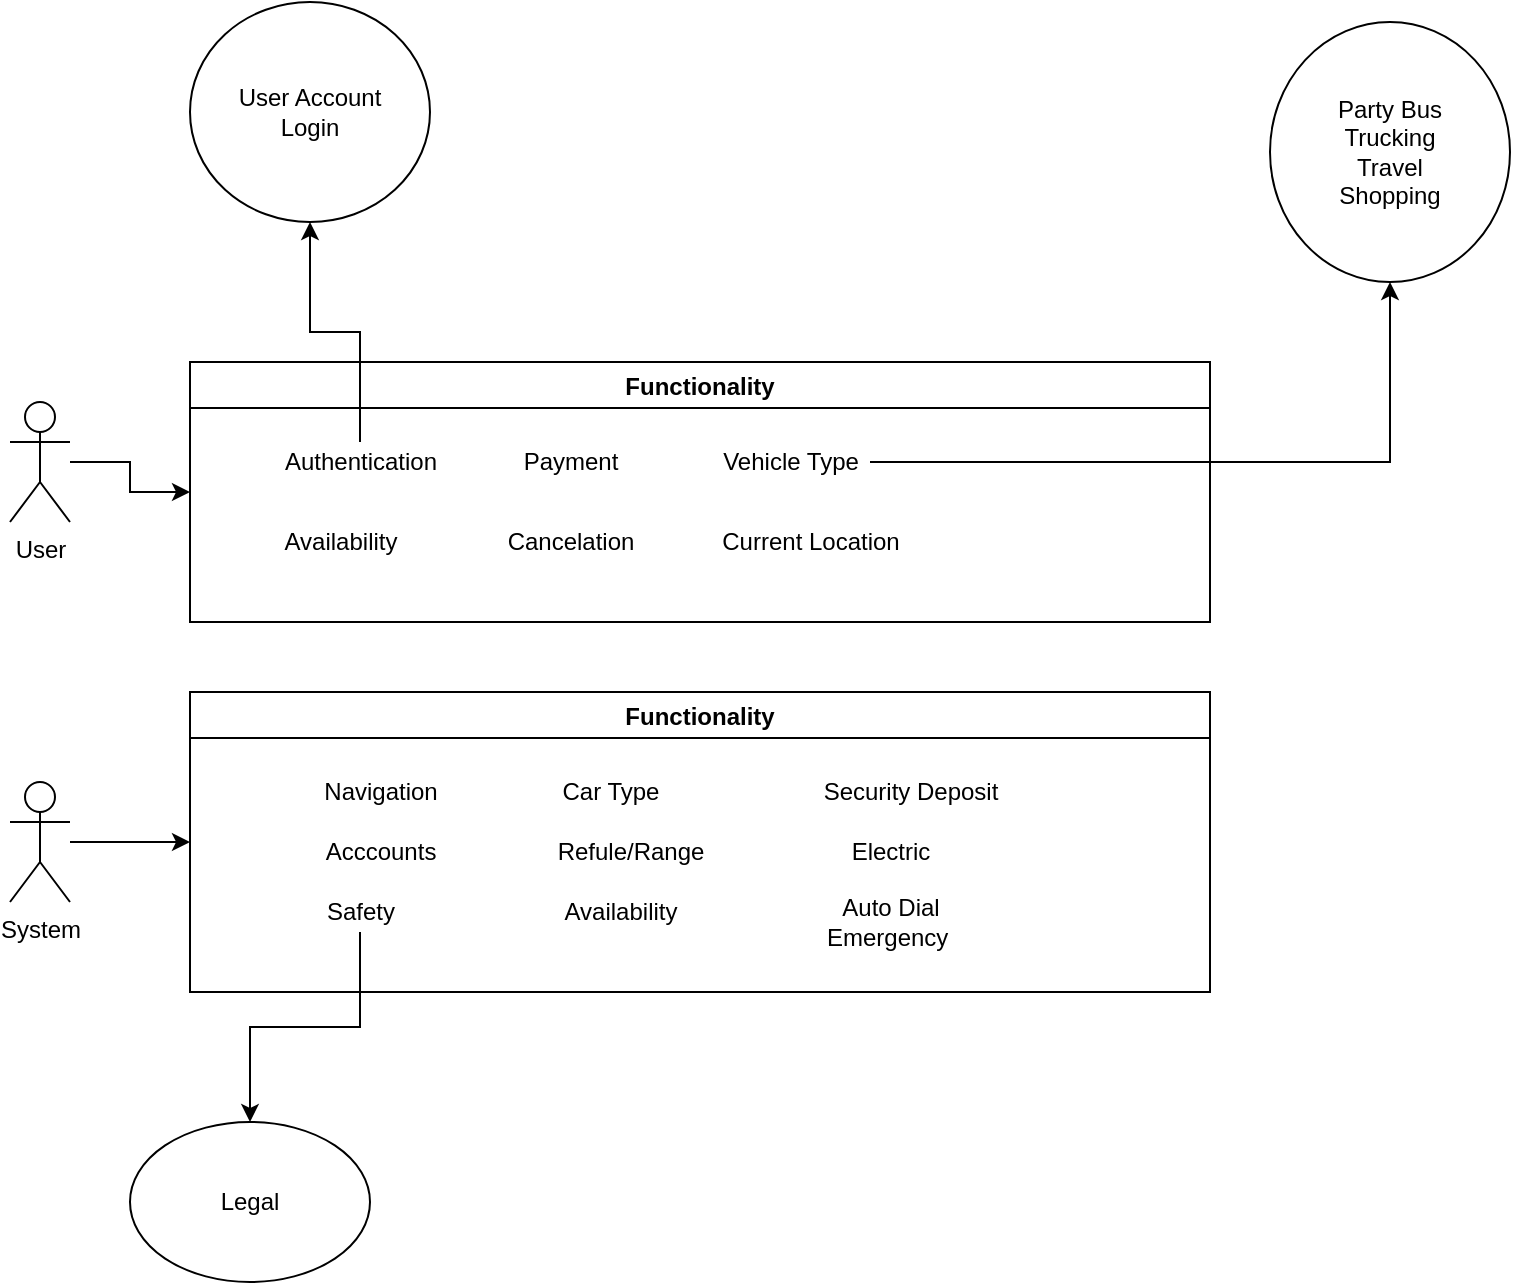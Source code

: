 <mxfile>
    <diagram id="2p0BBhQzX4XR7-g2VHgU" name="Page-1">
        <mxGraphModel dx="1650" dy="830" grid="1" gridSize="10" guides="1" tooltips="1" connect="1" arrows="1" fold="1" page="1" pageScale="1" pageWidth="850" pageHeight="1100" math="0" shadow="0">
            <root>
                <mxCell id="0"/>
                <mxCell id="1" parent="0"/>
                <mxCell id="tsbuC6tRU9iG-f3frAhI-6" style="edgeStyle=orthogonalEdgeStyle;rounded=0;orthogonalLoop=1;jettySize=auto;html=1;" edge="1" parent="1" source="5" target="9yJnRCmHwgctBSLFEnlX-7">
                    <mxGeometry relative="1" as="geometry">
                        <mxPoint x="160" y="500" as="targetPoint"/>
                    </mxGeometry>
                </mxCell>
                <mxCell id="5" value="User" style="shape=umlActor;verticalLabelPosition=bottom;verticalAlign=top;html=1;outlineConnect=0;" parent="1" vertex="1">
                    <mxGeometry x="70" y="480" width="30" height="60" as="geometry"/>
                </mxCell>
                <mxCell id="9yJnRCmHwgctBSLFEnlX-7" value="Functionality" style="swimlane;" parent="1" vertex="1">
                    <mxGeometry x="160" y="460" width="510" height="130" as="geometry">
                        <mxRectangle x="170" y="460" width="110" height="23" as="alternateBounds"/>
                    </mxGeometry>
                </mxCell>
                <mxCell id="9yJnRCmHwgctBSLFEnlX-8" value="Authentication" style="text;html=1;align=center;verticalAlign=middle;resizable=0;points=[];autosize=1;strokeColor=none;" parent="9yJnRCmHwgctBSLFEnlX-7" vertex="1">
                    <mxGeometry x="40" y="40" width="90" height="20" as="geometry"/>
                </mxCell>
                <mxCell id="9yJnRCmHwgctBSLFEnlX-10" value="Availability" style="text;html=1;align=center;verticalAlign=middle;resizable=0;points=[];autosize=1;strokeColor=none;" parent="9yJnRCmHwgctBSLFEnlX-7" vertex="1">
                    <mxGeometry x="40" y="80" width="70" height="20" as="geometry"/>
                </mxCell>
                <mxCell id="9yJnRCmHwgctBSLFEnlX-22" value="Payment" style="text;html=1;align=center;verticalAlign=middle;resizable=0;points=[];autosize=1;strokeColor=none;" parent="9yJnRCmHwgctBSLFEnlX-7" vertex="1">
                    <mxGeometry x="160" y="40" width="60" height="20" as="geometry"/>
                </mxCell>
                <mxCell id="9yJnRCmHwgctBSLFEnlX-29" value="Vehicle Type" style="text;html=1;align=center;verticalAlign=middle;resizable=0;points=[];autosize=1;strokeColor=none;" parent="9yJnRCmHwgctBSLFEnlX-7" vertex="1">
                    <mxGeometry x="260" y="40" width="80" height="20" as="geometry"/>
                </mxCell>
                <mxCell id="9yJnRCmHwgctBSLFEnlX-25" value="Cancelation" style="text;html=1;align=center;verticalAlign=middle;resizable=0;points=[];autosize=1;strokeColor=none;" parent="9yJnRCmHwgctBSLFEnlX-7" vertex="1">
                    <mxGeometry x="150" y="80" width="80" height="20" as="geometry"/>
                </mxCell>
                <mxCell id="9yJnRCmHwgctBSLFEnlX-32" value="Current Location" style="text;html=1;align=center;verticalAlign=middle;resizable=0;points=[];autosize=1;strokeColor=none;" parent="9yJnRCmHwgctBSLFEnlX-7" vertex="1">
                    <mxGeometry x="260" y="80" width="100" height="20" as="geometry"/>
                </mxCell>
                <mxCell id="tsbuC6tRU9iG-f3frAhI-5" style="edgeStyle=orthogonalEdgeStyle;rounded=0;orthogonalLoop=1;jettySize=auto;html=1;" edge="1" parent="1" source="9yJnRCmHwgctBSLFEnlX-11" target="9yJnRCmHwgctBSLFEnlX-12">
                    <mxGeometry relative="1" as="geometry">
                        <mxPoint x="150" y="700" as="targetPoint"/>
                    </mxGeometry>
                </mxCell>
                <mxCell id="9yJnRCmHwgctBSLFEnlX-11" value="System" style="shape=umlActor;verticalLabelPosition=bottom;verticalAlign=top;html=1;outlineConnect=0;" parent="1" vertex="1">
                    <mxGeometry x="70" y="670" width="30" height="60" as="geometry"/>
                </mxCell>
                <mxCell id="9yJnRCmHwgctBSLFEnlX-12" value="Functionality" style="swimlane;" parent="1" vertex="1">
                    <mxGeometry x="160" y="625" width="510" height="150" as="geometry">
                        <mxRectangle x="150" y="640" width="110" height="23" as="alternateBounds"/>
                    </mxGeometry>
                </mxCell>
                <mxCell id="9yJnRCmHwgctBSLFEnlX-13" value="Navigation" style="text;html=1;align=center;verticalAlign=middle;resizable=0;points=[];autosize=1;strokeColor=none;" parent="9yJnRCmHwgctBSLFEnlX-12" vertex="1">
                    <mxGeometry x="60" y="40" width="70" height="20" as="geometry"/>
                </mxCell>
                <mxCell id="9yJnRCmHwgctBSLFEnlX-19" value="Availability" style="text;html=1;align=center;verticalAlign=middle;resizable=0;points=[];autosize=1;strokeColor=none;" parent="9yJnRCmHwgctBSLFEnlX-12" vertex="1">
                    <mxGeometry x="180" y="100" width="70" height="20" as="geometry"/>
                </mxCell>
                <mxCell id="9yJnRCmHwgctBSLFEnlX-17" value="Car Type" style="text;html=1;align=center;verticalAlign=middle;resizable=0;points=[];autosize=1;strokeColor=none;" parent="9yJnRCmHwgctBSLFEnlX-12" vertex="1">
                    <mxGeometry x="180" y="40" width="60" height="20" as="geometry"/>
                </mxCell>
                <mxCell id="9yJnRCmHwgctBSLFEnlX-18" value="Refule/Range" style="text;html=1;align=center;verticalAlign=middle;resizable=0;points=[];autosize=1;strokeColor=none;" parent="9yJnRCmHwgctBSLFEnlX-12" vertex="1">
                    <mxGeometry x="175" y="70" width="90" height="20" as="geometry"/>
                </mxCell>
                <mxCell id="9yJnRCmHwgctBSLFEnlX-28" value="Security Deposit" style="text;html=1;align=center;verticalAlign=middle;resizable=0;points=[];autosize=1;strokeColor=none;" parent="9yJnRCmHwgctBSLFEnlX-12" vertex="1">
                    <mxGeometry x="310" y="40" width="100" height="20" as="geometry"/>
                </mxCell>
                <mxCell id="9yJnRCmHwgctBSLFEnlX-16" value="Safety" style="text;html=1;align=center;verticalAlign=middle;resizable=0;points=[];autosize=1;strokeColor=none;" parent="9yJnRCmHwgctBSLFEnlX-12" vertex="1">
                    <mxGeometry x="60" y="100" width="50" height="20" as="geometry"/>
                </mxCell>
                <mxCell id="9yJnRCmHwgctBSLFEnlX-15" value="Acccounts" style="text;html=1;align=center;verticalAlign=middle;resizable=0;points=[];autosize=1;strokeColor=none;" parent="9yJnRCmHwgctBSLFEnlX-12" vertex="1">
                    <mxGeometry x="60" y="70" width="70" height="20" as="geometry"/>
                </mxCell>
                <mxCell id="9yJnRCmHwgctBSLFEnlX-44" value="Auto Dial&lt;br&gt;Emergency&amp;nbsp;" style="text;html=1;align=center;verticalAlign=middle;resizable=0;points=[];autosize=1;strokeColor=none;" parent="9yJnRCmHwgctBSLFEnlX-12" vertex="1">
                    <mxGeometry x="310" y="100" width="80" height="30" as="geometry"/>
                </mxCell>
                <mxCell id="9yJnRCmHwgctBSLFEnlX-31" value="Electric" style="text;html=1;align=center;verticalAlign=middle;resizable=0;points=[];autosize=1;strokeColor=none;" parent="9yJnRCmHwgctBSLFEnlX-12" vertex="1">
                    <mxGeometry x="325" y="70" width="50" height="20" as="geometry"/>
                </mxCell>
                <mxCell id="9yJnRCmHwgctBSLFEnlX-34" style="edgeStyle=orthogonalEdgeStyle;rounded=0;orthogonalLoop=1;jettySize=auto;html=1;" parent="1" source="9yJnRCmHwgctBSLFEnlX-29" target="9yJnRCmHwgctBSLFEnlX-38" edge="1">
                    <mxGeometry relative="1" as="geometry">
                        <mxPoint x="750" y="450" as="targetPoint"/>
                        <mxPoint x="590" y="500" as="sourcePoint"/>
                    </mxGeometry>
                </mxCell>
                <mxCell id="9yJnRCmHwgctBSLFEnlX-38" value="Party Bus&lt;br&gt;Trucking&lt;br&gt;Travel&lt;br&gt;Shopping" style="ellipse;whiteSpace=wrap;html=1;" parent="1" vertex="1">
                    <mxGeometry x="700" y="290" width="120" height="130" as="geometry"/>
                </mxCell>
                <mxCell id="9yJnRCmHwgctBSLFEnlX-40" style="edgeStyle=orthogonalEdgeStyle;rounded=0;orthogonalLoop=1;jettySize=auto;html=1;" parent="1" source="9yJnRCmHwgctBSLFEnlX-8" target="9yJnRCmHwgctBSLFEnlX-41" edge="1">
                    <mxGeometry relative="1" as="geometry">
                        <mxPoint x="250" y="370" as="targetPoint"/>
                    </mxGeometry>
                </mxCell>
                <mxCell id="9yJnRCmHwgctBSLFEnlX-41" value="User Account&lt;br&gt;Login" style="ellipse;whiteSpace=wrap;html=1;" parent="1" vertex="1">
                    <mxGeometry x="160" y="280" width="120" height="110" as="geometry"/>
                </mxCell>
                <mxCell id="9yJnRCmHwgctBSLFEnlX-42" style="edgeStyle=orthogonalEdgeStyle;rounded=0;orthogonalLoop=1;jettySize=auto;html=1;" parent="1" source="9yJnRCmHwgctBSLFEnlX-16" target="9yJnRCmHwgctBSLFEnlX-43" edge="1">
                    <mxGeometry relative="1" as="geometry">
                        <mxPoint x="235" y="830" as="targetPoint"/>
                    </mxGeometry>
                </mxCell>
                <mxCell id="9yJnRCmHwgctBSLFEnlX-43" value="Legal" style="ellipse;whiteSpace=wrap;html=1;" parent="1" vertex="1">
                    <mxGeometry x="130" y="840" width="120" height="80" as="geometry"/>
                </mxCell>
            </root>
        </mxGraphModel>
    </diagram>
</mxfile>